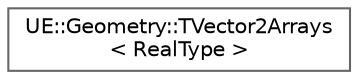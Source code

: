 digraph "Graphical Class Hierarchy"
{
 // INTERACTIVE_SVG=YES
 // LATEX_PDF_SIZE
  bgcolor="transparent";
  edge [fontname=Helvetica,fontsize=10,labelfontname=Helvetica,labelfontsize=10];
  node [fontname=Helvetica,fontsize=10,shape=box,height=0.2,width=0.4];
  rankdir="LR";
  Node0 [id="Node000000",label="UE::Geometry::TVector2Arrays\l\< RealType \>",height=0.2,width=0.4,color="grey40", fillcolor="white", style="filled",URL="$dd/d65/classUE_1_1Geometry_1_1TVector2Arrays.html",tooltip="Structure-of-Array (SoA) storage for a list of 2-vectors."];
}
